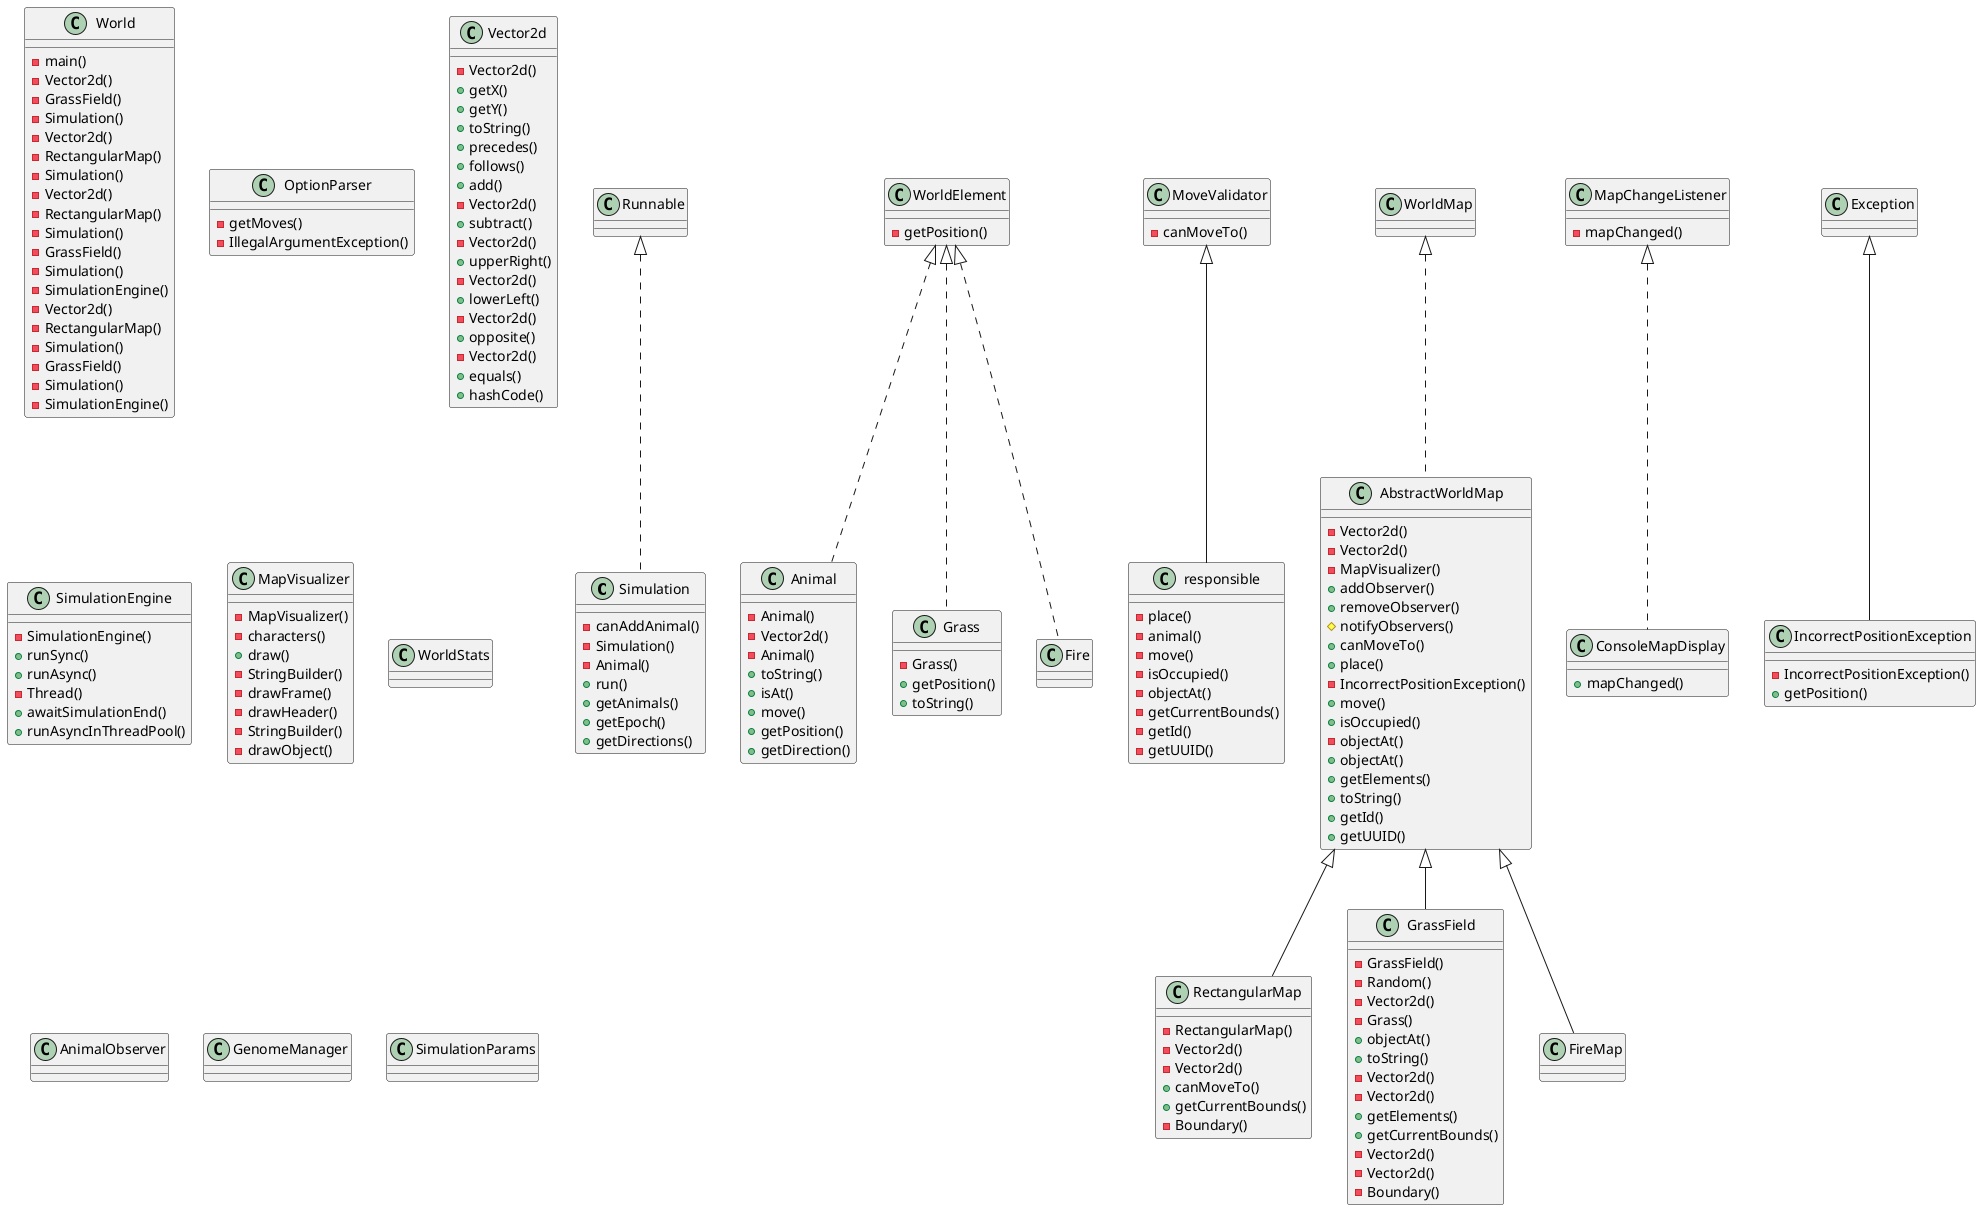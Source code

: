 @startuml
class Simulation {
    - canAddAnimal()
    - Simulation()
    - Animal()
    + run()
    + getAnimals()
    + getEpoch()
    + getDirections()
}
class World {
    - main()
    - Vector2d()
    - GrassField()
    - Simulation()
    - Vector2d()
    - RectangularMap()
    - Simulation()
    - Vector2d()
    - RectangularMap()
    - Simulation()
    - GrassField()
    - Simulation()
    - SimulationEngine()
    - Vector2d()
    - RectangularMap()
    - Simulation()
    - GrassField()
    - Simulation()
    - SimulationEngine()
}
class OptionParser {
    - getMoves()
    - IllegalArgumentException()
}
class Animal {
    - Animal()
    - Vector2d()
    - Animal()
    + toString()
    + isAt()
    + move()
    + getPosition()
    + getDirection()
}
class MoveValidator {
    - canMoveTo()
}
class RectangularMap {
    - RectangularMap()
    - Vector2d()
    - Vector2d()
    + canMoveTo()
    + getCurrentBounds()
    - Boundary()
}
class Vector2d {
    - Vector2d()
    + getX()
    + getY()
    + toString()
    + precedes()
    + follows()
    + add()
    - Vector2d()
    + subtract()
    - Vector2d()
    + upperRight()
    - Vector2d()
    + lowerLeft()
    - Vector2d()
    + opposite()
    - Vector2d()
    + equals()
    + hashCode()
}
class responsible {
    - place()
    - animal()
    - move()
    - isOccupied()
    - objectAt()
    - getCurrentBounds()
    - getId()
    - getUUID()
}
class AbstractWorldMap {
    - Vector2d()
    - Vector2d()
    - MapVisualizer()
    + addObserver()
    + removeObserver()
    # notifyObservers()
    + canMoveTo()
    + place()
    - IncorrectPositionException()
    + move()
    + isOccupied()
    - objectAt()
    + objectAt()
    + getElements()
    + toString()
    + getId()
    + getUUID()
}
class GrassField {
    - GrassField()
    - Random()
    - Vector2d()
    - Grass()
    + objectAt()
    + toString()
    - Vector2d()
    - Vector2d()
    + getElements()
    + getCurrentBounds()
    - Vector2d()
    - Vector2d()
    - Boundary()
}
class ConsoleMapDisplay {
    + mapChanged()
}
class MapChangeListener {
    - mapChanged()
}
class Grass {
    - Grass()
    + getPosition()
    + toString()
}
class WorldElement {
    - getPosition()
}
class SimulationEngine {
    - SimulationEngine()
    + runSync()
    + runAsync()
    - Thread()
    + awaitSimulationEnd()
    + runAsyncInThreadPool()
}
class MapVisualizer {
    - MapVisualizer()
    - characters()
    + draw()
    - StringBuilder()
    - drawFrame()
    - drawHeader()
    - StringBuilder()
    - drawObject()
}
class IncorrectPositionException {
    - IncorrectPositionException()
    + getPosition()
}

class WorldStats{
}

class AnimalObserver{
}

class GenomeManager{
}

class SimulationParams{
}

Runnable  <|.. Simulation
WorldElement <|.. Animal
WorldElement <|.. Fire
AbstractWorldMap <|-- RectangularMap
AbstractWorldMap <|-- FireMap
MoveValidator <|-- responsible
WorldMap  <|.. AbstractWorldMap
AbstractWorldMap <|-- GrassField
MapChangeListener <|.. ConsoleMapDisplay
WorldElement <|.. Grass
Exception <|-- IncorrectPositionException
@enduml